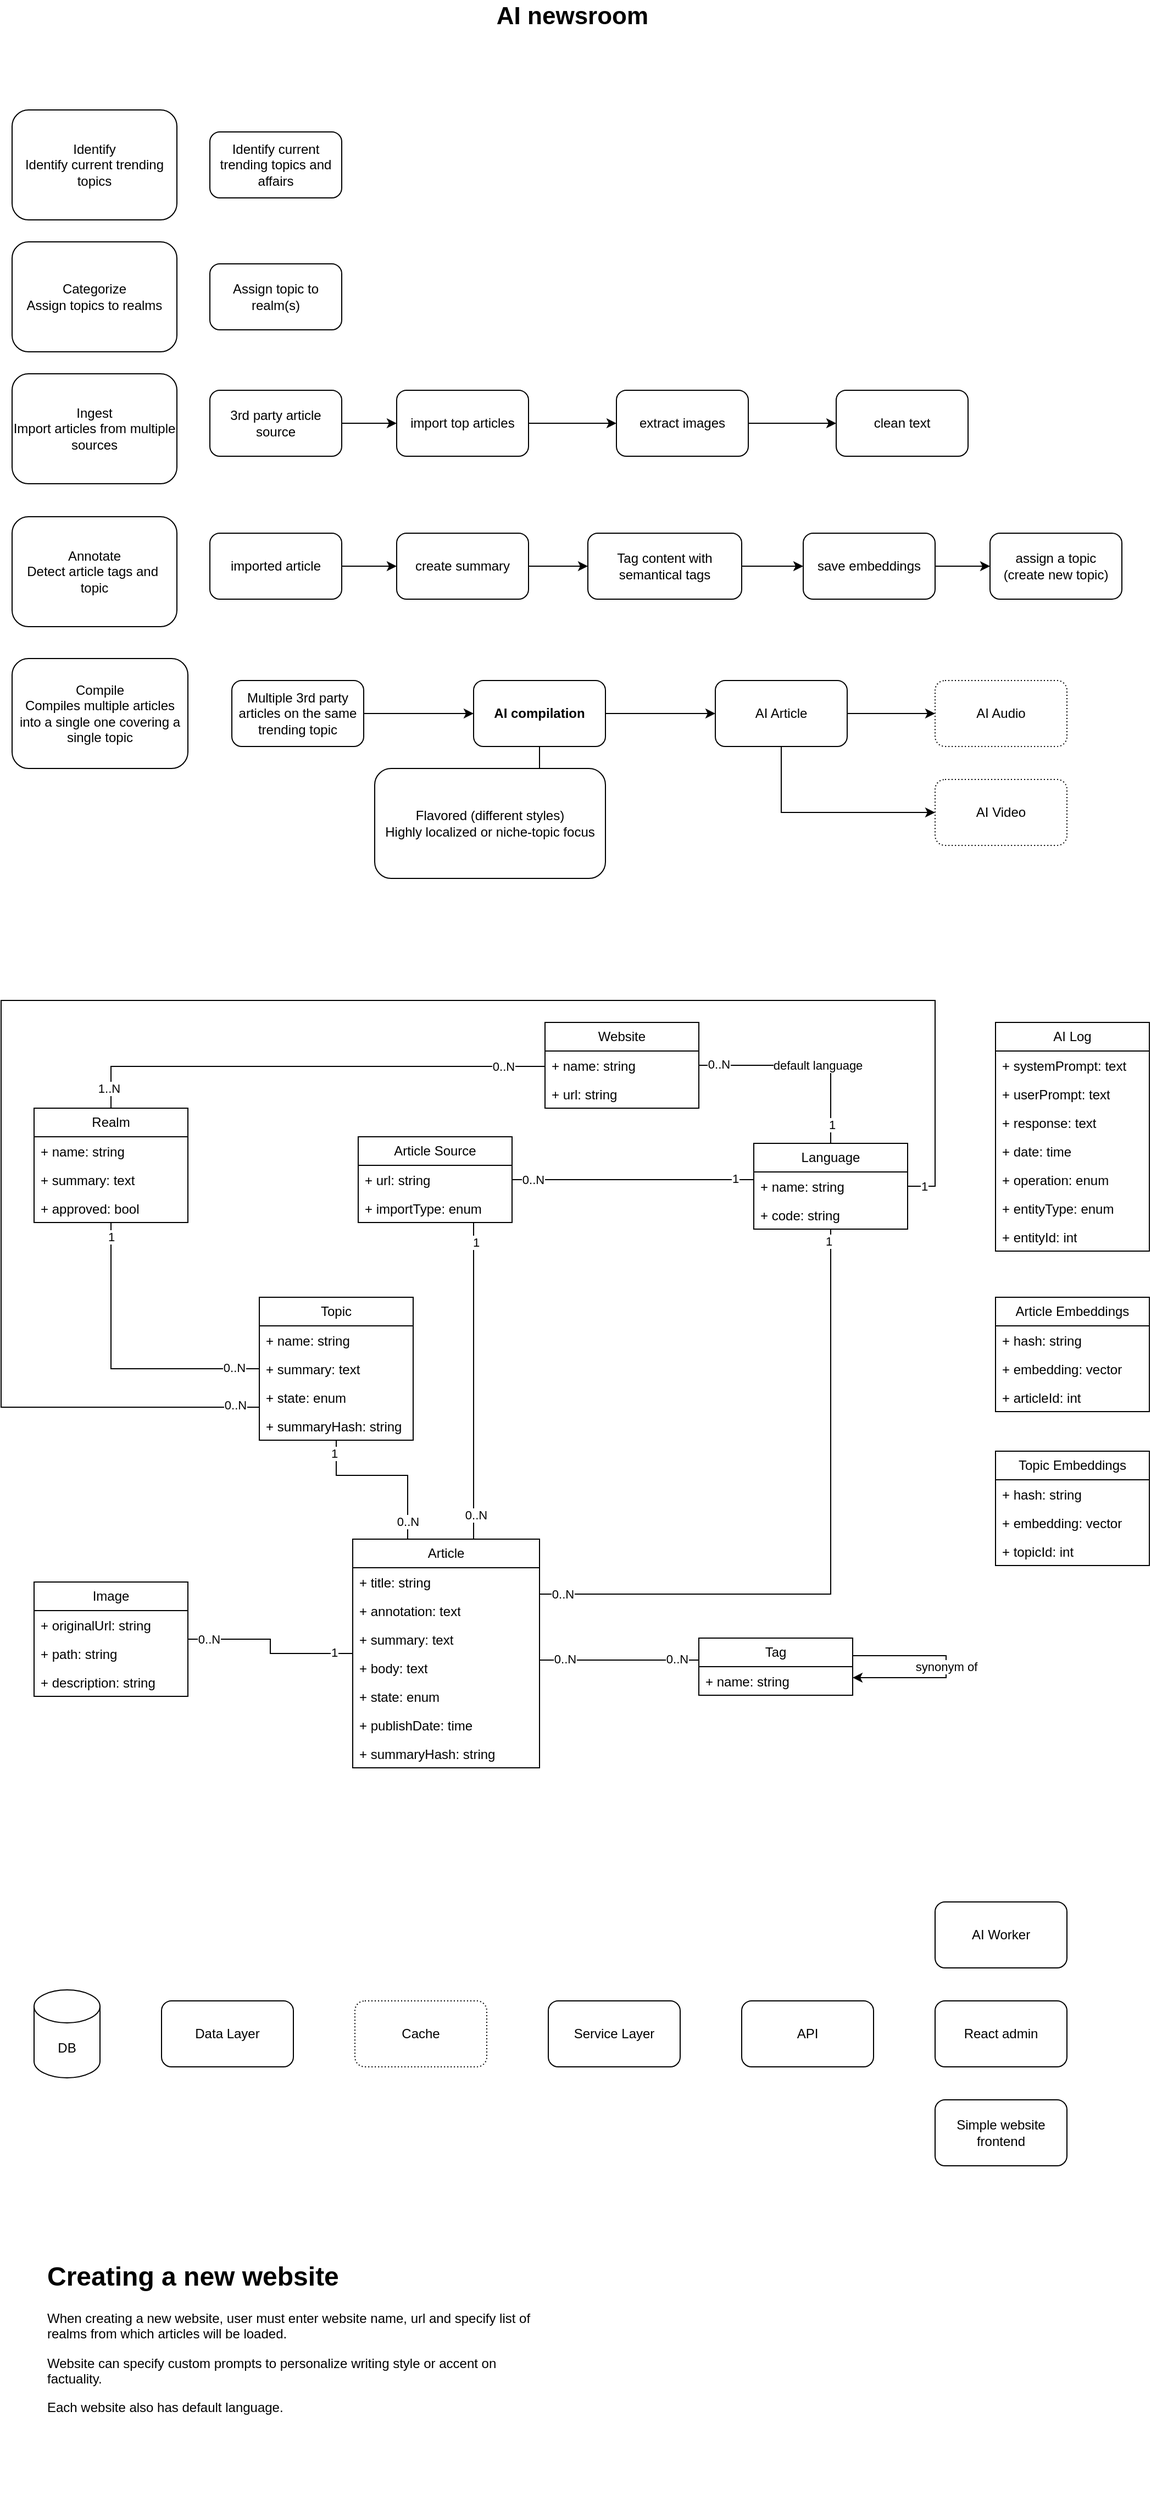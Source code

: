 <mxfile version="28.1.2">
  <diagram name="Page-1" id="2f0_UIn1QX5p4JlgjNAr">
    <mxGraphModel dx="1188" dy="729" grid="1" gridSize="10" guides="1" tooltips="1" connect="1" arrows="1" fold="1" page="1" pageScale="1" pageWidth="1100" pageHeight="850" math="0" shadow="0">
      <root>
        <mxCell id="0" />
        <mxCell id="1" parent="0" />
        <mxCell id="9vFJiuCCPZ5ZFo6hukGw-6" value="" style="edgeStyle=orthogonalEdgeStyle;rounded=0;orthogonalLoop=1;jettySize=auto;html=1;" parent="1" source="_1Ch5Hdbkco9YCcDuAIu-21" target="9vFJiuCCPZ5ZFo6hukGw-5" edge="1">
          <mxGeometry relative="1" as="geometry">
            <mxPoint x="360" y="679" as="sourcePoint" />
          </mxGeometry>
        </mxCell>
        <mxCell id="9vFJiuCCPZ5ZFo6hukGw-8" value="" style="edgeStyle=orthogonalEdgeStyle;rounded=0;orthogonalLoop=1;jettySize=auto;html=1;" parent="1" source="9vFJiuCCPZ5ZFo6hukGw-5" target="9vFJiuCCPZ5ZFo6hukGw-7" edge="1">
          <mxGeometry relative="1" as="geometry" />
        </mxCell>
        <mxCell id="jjYnuseNqR3K3UAZzciC-93" value="" style="edgeStyle=orthogonalEdgeStyle;rounded=0;orthogonalLoop=1;jettySize=auto;html=1;endArrow=none;endFill=0;" parent="1" source="9vFJiuCCPZ5ZFo6hukGw-5" target="jjYnuseNqR3K3UAZzciC-92" edge="1">
          <mxGeometry relative="1" as="geometry" />
        </mxCell>
        <mxCell id="9vFJiuCCPZ5ZFo6hukGw-5" value="AI compilation" style="whiteSpace=wrap;html=1;rounded=1;fontStyle=1" parent="1" vertex="1">
          <mxGeometry x="460" y="649" width="120" height="60" as="geometry" />
        </mxCell>
        <mxCell id="_1Ch5Hdbkco9YCcDuAIu-29" value="" style="edgeStyle=orthogonalEdgeStyle;rounded=0;orthogonalLoop=1;jettySize=auto;html=1;" parent="1" source="9vFJiuCCPZ5ZFo6hukGw-7" target="_1Ch5Hdbkco9YCcDuAIu-28" edge="1">
          <mxGeometry relative="1" as="geometry" />
        </mxCell>
        <mxCell id="jjYnuseNqR3K3UAZzciC-74" style="edgeStyle=orthogonalEdgeStyle;rounded=0;orthogonalLoop=1;jettySize=auto;html=1;" parent="1" source="9vFJiuCCPZ5ZFo6hukGw-7" target="jjYnuseNqR3K3UAZzciC-73" edge="1">
          <mxGeometry relative="1" as="geometry">
            <Array as="points">
              <mxPoint x="740" y="769" />
            </Array>
          </mxGeometry>
        </mxCell>
        <mxCell id="9vFJiuCCPZ5ZFo6hukGw-7" value="AI Article" style="whiteSpace=wrap;html=1;rounded=1;" parent="1" vertex="1">
          <mxGeometry x="680" y="649" width="120" height="60" as="geometry" />
        </mxCell>
        <mxCell id="fIE31c6hWo1CscnfOw33-9" value="Identify current trending topics and affairs" style="rounded=1;whiteSpace=wrap;html=1;" parent="1" vertex="1">
          <mxGeometry x="220" y="150" width="120" height="60" as="geometry" />
        </mxCell>
        <mxCell id="_1Ch5Hdbkco9YCcDuAIu-3" value="Identify&lt;div&gt;Identify current trending topics&lt;/div&gt;" style="rounded=1;whiteSpace=wrap;html=1;" parent="1" vertex="1">
          <mxGeometry x="40" y="130" width="150" height="100" as="geometry" />
        </mxCell>
        <mxCell id="_1Ch5Hdbkco9YCcDuAIu-9" value="Compile&lt;div&gt;Compiles multiple articles into a single one covering a single topic&lt;/div&gt;" style="rounded=1;whiteSpace=wrap;html=1;" parent="1" vertex="1">
          <mxGeometry x="40" y="629" width="160" height="100" as="geometry" />
        </mxCell>
        <mxCell id="_1Ch5Hdbkco9YCcDuAIu-10" value="Ingest&lt;br&gt;&lt;div&gt;Import articles from multiple sources&lt;/div&gt;" style="rounded=1;whiteSpace=wrap;html=1;" parent="1" vertex="1">
          <mxGeometry x="40" y="370" width="150" height="100" as="geometry" />
        </mxCell>
        <mxCell id="_1Ch5Hdbkco9YCcDuAIu-23" value="" style="edgeStyle=orthogonalEdgeStyle;rounded=0;orthogonalLoop=1;jettySize=auto;html=1;" parent="1" source="_1Ch5Hdbkco9YCcDuAIu-13" target="_1Ch5Hdbkco9YCcDuAIu-22" edge="1">
          <mxGeometry relative="1" as="geometry" />
        </mxCell>
        <mxCell id="_1Ch5Hdbkco9YCcDuAIu-13" value="3rd party article source" style="rounded=1;whiteSpace=wrap;html=1;flipH=1;" parent="1" vertex="1">
          <mxGeometry x="220" y="385" width="120" height="60" as="geometry" />
        </mxCell>
        <mxCell id="_1Ch5Hdbkco9YCcDuAIu-21" value="Multiple 3rd party articles on the same trending topic" style="rounded=1;whiteSpace=wrap;html=1;" parent="1" vertex="1">
          <mxGeometry x="240" y="649" width="120" height="60" as="geometry" />
        </mxCell>
        <mxCell id="jjYnuseNqR3K3UAZzciC-83" value="" style="edgeStyle=orthogonalEdgeStyle;rounded=0;orthogonalLoop=1;jettySize=auto;html=1;" parent="1" source="_1Ch5Hdbkco9YCcDuAIu-22" target="jjYnuseNqR3K3UAZzciC-82" edge="1">
          <mxGeometry relative="1" as="geometry" />
        </mxCell>
        <mxCell id="_1Ch5Hdbkco9YCcDuAIu-22" value="import top articles" style="rounded=1;whiteSpace=wrap;html=1;flipH=1;" parent="1" vertex="1">
          <mxGeometry x="390" y="385" width="120" height="60" as="geometry" />
        </mxCell>
        <mxCell id="_1Ch5Hdbkco9YCcDuAIu-28" value="AI Audio" style="whiteSpace=wrap;html=1;rounded=1;dashed=1;dashPattern=1 2;" parent="1" vertex="1">
          <mxGeometry x="880" y="649" width="120" height="60" as="geometry" />
        </mxCell>
        <mxCell id="s1_NxwoBrpegGPB-QbzP-15" value="AI newsroom" style="text;html=1;align=center;verticalAlign=middle;whiteSpace=wrap;rounded=0;fontFamily=Helvetica;fontSize=22;fontColor=default;labelBackgroundColor=default;fontStyle=1" parent="1" vertex="1">
          <mxGeometry x="380" y="30" width="340" height="30" as="geometry" />
        </mxCell>
        <mxCell id="ciIE_CoD7rSya75Oq5se-2" style="edgeStyle=orthogonalEdgeStyle;rounded=0;orthogonalLoop=1;jettySize=auto;html=1;" parent="1" source="s1_NxwoBrpegGPB-QbzP-16" target="jjYnuseNqR3K3UAZzciC-59" edge="1">
          <mxGeometry relative="1" as="geometry" />
        </mxCell>
        <mxCell id="s1_NxwoBrpegGPB-QbzP-16" value="&lt;div&gt;Tag content with semantical tags&lt;/div&gt;" style="rounded=1;whiteSpace=wrap;html=1;" parent="1" vertex="1">
          <mxGeometry x="564" y="515" width="140" height="60" as="geometry" />
        </mxCell>
        <mxCell id="s2s7f9IMEK1w8N7TYZo1-18" style="edgeStyle=orthogonalEdgeStyle;shape=connector;rounded=0;orthogonalLoop=1;jettySize=auto;html=1;strokeColor=default;align=center;verticalAlign=middle;fontFamily=Helvetica;fontSize=11;fontColor=default;labelBackgroundColor=default;endArrow=none;endFill=0;" parent="1" source="jjYnuseNqR3K3UAZzciC-6" target="jjYnuseNqR3K3UAZzciC-22" edge="1">
          <mxGeometry relative="1" as="geometry" />
        </mxCell>
        <mxCell id="s2s7f9IMEK1w8N7TYZo1-20" value="0..N" style="edgeLabel;html=1;align=center;verticalAlign=middle;resizable=0;points=[];fontFamily=Helvetica;fontSize=11;fontColor=default;labelBackgroundColor=default;" parent="s2s7f9IMEK1w8N7TYZo1-18" vertex="1" connectable="0">
          <mxGeometry x="-0.828" y="-1" relative="1" as="geometry">
            <mxPoint as="offset" />
          </mxGeometry>
        </mxCell>
        <mxCell id="s2s7f9IMEK1w8N7TYZo1-23" value="1" style="edgeLabel;html=1;align=center;verticalAlign=middle;resizable=0;points=[];fontFamily=Helvetica;fontSize=11;fontColor=default;labelBackgroundColor=default;" parent="s2s7f9IMEK1w8N7TYZo1-18" vertex="1" connectable="0">
          <mxGeometry x="0.906" relative="1" as="geometry">
            <mxPoint as="offset" />
          </mxGeometry>
        </mxCell>
        <mxCell id="VjeAdHcTNo9tYZ-XImX4-1" style="edgeStyle=orthogonalEdgeStyle;rounded=0;orthogonalLoop=1;jettySize=auto;html=1;endArrow=none;endFill=0;" parent="1" source="jjYnuseNqR3K3UAZzciC-6" target="jjYnuseNqR3K3UAZzciC-14" edge="1">
          <mxGeometry relative="1" as="geometry">
            <Array as="points">
              <mxPoint x="30" y="1310" />
              <mxPoint x="30" y="940" />
              <mxPoint x="880" y="940" />
              <mxPoint x="880" y="1109" />
            </Array>
          </mxGeometry>
        </mxCell>
        <mxCell id="VjeAdHcTNo9tYZ-XImX4-2" value="0..N" style="edgeLabel;html=1;align=center;verticalAlign=middle;resizable=0;points=[];" parent="VjeAdHcTNo9tYZ-XImX4-1" vertex="1" connectable="0">
          <mxGeometry x="-0.97" y="-3" relative="1" as="geometry">
            <mxPoint x="2" y="1" as="offset" />
          </mxGeometry>
        </mxCell>
        <mxCell id="VjeAdHcTNo9tYZ-XImX4-3" value="1" style="edgeLabel;html=1;align=center;verticalAlign=middle;resizable=0;points=[];" parent="VjeAdHcTNo9tYZ-XImX4-1" vertex="1" connectable="0">
          <mxGeometry x="0.978" y="-2" relative="1" as="geometry">
            <mxPoint x="-3" y="2" as="offset" />
          </mxGeometry>
        </mxCell>
        <mxCell id="jjYnuseNqR3K3UAZzciC-6" value="Topic" style="swimlane;fontStyle=0;childLayout=stackLayout;horizontal=1;startSize=26;fillColor=none;horizontalStack=0;resizeParent=1;resizeParentMax=0;resizeLast=0;collapsible=1;marginBottom=0;whiteSpace=wrap;html=1;" parent="1" vertex="1">
          <mxGeometry x="265" y="1210" width="140" height="130" as="geometry" />
        </mxCell>
        <mxCell id="jjYnuseNqR3K3UAZzciC-7" value="+ name: string" style="text;strokeColor=none;fillColor=none;align=left;verticalAlign=top;spacingLeft=4;spacingRight=4;overflow=hidden;rotatable=0;points=[[0,0.5],[1,0.5]];portConstraint=eastwest;whiteSpace=wrap;html=1;" parent="jjYnuseNqR3K3UAZzciC-6" vertex="1">
          <mxGeometry y="26" width="140" height="26" as="geometry" />
        </mxCell>
        <mxCell id="jjYnuseNqR3K3UAZzciC-8" value="+ summary: text" style="text;strokeColor=none;fillColor=none;align=left;verticalAlign=top;spacingLeft=4;spacingRight=4;overflow=hidden;rotatable=0;points=[[0,0.5],[1,0.5]];portConstraint=eastwest;whiteSpace=wrap;html=1;" parent="jjYnuseNqR3K3UAZzciC-6" vertex="1">
          <mxGeometry y="52" width="140" height="26" as="geometry" />
        </mxCell>
        <mxCell id="jjYnuseNqR3K3UAZzciC-68" value="+ state: enum" style="text;strokeColor=none;fillColor=none;align=left;verticalAlign=top;spacingLeft=4;spacingRight=4;overflow=hidden;rotatable=0;points=[[0,0.5],[1,0.5]];portConstraint=eastwest;whiteSpace=wrap;html=1;" parent="jjYnuseNqR3K3UAZzciC-6" vertex="1">
          <mxGeometry y="78" width="140" height="26" as="geometry" />
        </mxCell>
        <mxCell id="S8-ENH_D7NWhTH_uTfeD-10" value="+ summaryHash: string" style="text;strokeColor=none;fillColor=none;align=left;verticalAlign=top;spacingLeft=4;spacingRight=4;overflow=hidden;rotatable=0;points=[[0,0.5],[1,0.5]];portConstraint=eastwest;whiteSpace=wrap;html=1;" parent="jjYnuseNqR3K3UAZzciC-6" vertex="1">
          <mxGeometry y="104" width="140" height="26" as="geometry" />
        </mxCell>
        <mxCell id="s2s7f9IMEK1w8N7TYZo1-25" style="edgeStyle=orthogonalEdgeStyle;shape=connector;rounded=0;orthogonalLoop=1;jettySize=auto;html=1;strokeColor=default;align=center;verticalAlign=middle;fontFamily=Helvetica;fontSize=11;fontColor=default;labelBackgroundColor=default;endArrow=none;endFill=0;" parent="1" source="jjYnuseNqR3K3UAZzciC-10" target="jjYnuseNqR3K3UAZzciC-14" edge="1">
          <mxGeometry relative="1" as="geometry">
            <Array as="points">
              <mxPoint x="675" y="1103" />
              <mxPoint x="675" y="1103" />
            </Array>
          </mxGeometry>
        </mxCell>
        <mxCell id="s2s7f9IMEK1w8N7TYZo1-26" value="0..N" style="edgeLabel;html=1;align=center;verticalAlign=middle;resizable=0;points=[];fontFamily=Helvetica;fontSize=11;fontColor=default;labelBackgroundColor=default;" parent="s2s7f9IMEK1w8N7TYZo1-25" vertex="1" connectable="0">
          <mxGeometry x="-0.832" relative="1" as="geometry">
            <mxPoint as="offset" />
          </mxGeometry>
        </mxCell>
        <mxCell id="s2s7f9IMEK1w8N7TYZo1-27" value="1" style="edgeLabel;html=1;align=center;verticalAlign=middle;resizable=0;points=[];fontFamily=Helvetica;fontSize=11;fontColor=default;labelBackgroundColor=default;" parent="s2s7f9IMEK1w8N7TYZo1-25" vertex="1" connectable="0">
          <mxGeometry x="0.841" y="3" relative="1" as="geometry">
            <mxPoint y="2" as="offset" />
          </mxGeometry>
        </mxCell>
        <mxCell id="jjYnuseNqR3K3UAZzciC-10" value="Article Source" style="swimlane;fontStyle=0;childLayout=stackLayout;horizontal=1;startSize=26;fillColor=none;horizontalStack=0;resizeParent=1;resizeParentMax=0;resizeLast=0;collapsible=1;marginBottom=0;whiteSpace=wrap;html=1;" parent="1" vertex="1">
          <mxGeometry x="355" y="1064" width="140" height="78" as="geometry" />
        </mxCell>
        <mxCell id="jjYnuseNqR3K3UAZzciC-11" value="+ url: string" style="text;strokeColor=none;fillColor=none;align=left;verticalAlign=top;spacingLeft=4;spacingRight=4;overflow=hidden;rotatable=0;points=[[0,0.5],[1,0.5]];portConstraint=eastwest;whiteSpace=wrap;html=1;" parent="jjYnuseNqR3K3UAZzciC-10" vertex="1">
          <mxGeometry y="26" width="140" height="26" as="geometry" />
        </mxCell>
        <mxCell id="jjYnuseNqR3K3UAZzciC-12" value="+ importType: enum" style="text;strokeColor=none;fillColor=none;align=left;verticalAlign=top;spacingLeft=4;spacingRight=4;overflow=hidden;rotatable=0;points=[[0,0.5],[1,0.5]];portConstraint=eastwest;whiteSpace=wrap;html=1;" parent="jjYnuseNqR3K3UAZzciC-10" vertex="1">
          <mxGeometry y="52" width="140" height="26" as="geometry" />
        </mxCell>
        <mxCell id="jjYnuseNqR3K3UAZzciC-14" value="Language" style="swimlane;fontStyle=0;childLayout=stackLayout;horizontal=1;startSize=26;fillColor=none;horizontalStack=0;resizeParent=1;resizeParentMax=0;resizeLast=0;collapsible=1;marginBottom=0;whiteSpace=wrap;html=1;" parent="1" vertex="1">
          <mxGeometry x="715" y="1070" width="140" height="78" as="geometry" />
        </mxCell>
        <mxCell id="jjYnuseNqR3K3UAZzciC-15" value="+ name: string" style="text;strokeColor=none;fillColor=none;align=left;verticalAlign=top;spacingLeft=4;spacingRight=4;overflow=hidden;rotatable=0;points=[[0,0.5],[1,0.5]];portConstraint=eastwest;whiteSpace=wrap;html=1;" parent="jjYnuseNqR3K3UAZzciC-14" vertex="1">
          <mxGeometry y="26" width="140" height="26" as="geometry" />
        </mxCell>
        <mxCell id="3_nOLkv7CPVGNrmWfh7A-4" value="+ code: string" style="text;strokeColor=none;fillColor=none;align=left;verticalAlign=top;spacingLeft=4;spacingRight=4;overflow=hidden;rotatable=0;points=[[0,0.5],[1,0.5]];portConstraint=eastwest;whiteSpace=wrap;html=1;" parent="jjYnuseNqR3K3UAZzciC-14" vertex="1">
          <mxGeometry y="52" width="140" height="26" as="geometry" />
        </mxCell>
        <mxCell id="jjYnuseNqR3K3UAZzciC-35" style="edgeStyle=orthogonalEdgeStyle;rounded=0;orthogonalLoop=1;jettySize=auto;html=1;endArrow=none;endFill=0;" parent="1" source="jjYnuseNqR3K3UAZzciC-18" target="jjYnuseNqR3K3UAZzciC-14" edge="1">
          <mxGeometry relative="1" as="geometry">
            <Array as="points">
              <mxPoint x="785" y="1480" />
            </Array>
          </mxGeometry>
        </mxCell>
        <mxCell id="s2s7f9IMEK1w8N7TYZo1-21" value="1" style="edgeLabel;html=1;align=center;verticalAlign=middle;resizable=0;points=[];fontFamily=Helvetica;fontSize=11;fontColor=default;labelBackgroundColor=default;" parent="jjYnuseNqR3K3UAZzciC-35" vertex="1" connectable="0">
          <mxGeometry x="0.965" y="2" relative="1" as="geometry">
            <mxPoint as="offset" />
          </mxGeometry>
        </mxCell>
        <mxCell id="s2s7f9IMEK1w8N7TYZo1-22" value="0..N" style="edgeLabel;html=1;align=center;verticalAlign=middle;resizable=0;points=[];fontFamily=Helvetica;fontSize=11;fontColor=default;labelBackgroundColor=default;" parent="jjYnuseNqR3K3UAZzciC-35" vertex="1" connectable="0">
          <mxGeometry x="-0.951" relative="1" as="geometry">
            <mxPoint x="6" as="offset" />
          </mxGeometry>
        </mxCell>
        <mxCell id="jjYnuseNqR3K3UAZzciC-45" style="edgeStyle=orthogonalEdgeStyle;rounded=0;orthogonalLoop=1;jettySize=auto;html=1;endArrow=none;endFill=0;" parent="1" source="jjYnuseNqR3K3UAZzciC-18" target="jjYnuseNqR3K3UAZzciC-6" edge="1">
          <mxGeometry relative="1" as="geometry">
            <Array as="points">
              <mxPoint x="400" y="1372" />
              <mxPoint x="335" y="1372" />
            </Array>
          </mxGeometry>
        </mxCell>
        <mxCell id="jjYnuseNqR3K3UAZzciC-53" value="1" style="edgeLabel;html=1;align=center;verticalAlign=middle;resizable=0;points=[];" parent="jjYnuseNqR3K3UAZzciC-45" vertex="1" connectable="0">
          <mxGeometry x="0.798" y="-1" relative="1" as="geometry">
            <mxPoint x="-3" y="-4" as="offset" />
          </mxGeometry>
        </mxCell>
        <mxCell id="s2s7f9IMEK1w8N7TYZo1-24" value="0..N" style="edgeLabel;html=1;align=center;verticalAlign=middle;resizable=0;points=[];fontFamily=Helvetica;fontSize=11;fontColor=default;labelBackgroundColor=default;" parent="jjYnuseNqR3K3UAZzciC-45" vertex="1" connectable="0">
          <mxGeometry x="-0.793" relative="1" as="geometry">
            <mxPoint as="offset" />
          </mxGeometry>
        </mxCell>
        <mxCell id="s2s7f9IMEK1w8N7TYZo1-31" style="edgeStyle=orthogonalEdgeStyle;shape=connector;rounded=0;orthogonalLoop=1;jettySize=auto;html=1;strokeColor=default;align=center;verticalAlign=middle;fontFamily=Helvetica;fontSize=11;fontColor=default;labelBackgroundColor=default;endArrow=none;endFill=0;" parent="1" source="jjYnuseNqR3K3UAZzciC-18" target="jjYnuseNqR3K3UAZzciC-10" edge="1">
          <mxGeometry relative="1" as="geometry">
            <Array as="points">
              <mxPoint x="460" y="1360" />
              <mxPoint x="460" y="1360" />
            </Array>
          </mxGeometry>
        </mxCell>
        <mxCell id="s2s7f9IMEK1w8N7TYZo1-32" value="1" style="edgeLabel;html=1;align=center;verticalAlign=middle;resizable=0;points=[];fontFamily=Helvetica;fontSize=11;fontColor=default;labelBackgroundColor=default;" parent="s2s7f9IMEK1w8N7TYZo1-31" vertex="1" connectable="0">
          <mxGeometry x="0.875" y="-2" relative="1" as="geometry">
            <mxPoint as="offset" />
          </mxGeometry>
        </mxCell>
        <mxCell id="s2s7f9IMEK1w8N7TYZo1-33" value="0..N" style="edgeLabel;html=1;align=center;verticalAlign=middle;resizable=0;points=[];fontFamily=Helvetica;fontSize=11;fontColor=default;labelBackgroundColor=default;" parent="s2s7f9IMEK1w8N7TYZo1-31" vertex="1" connectable="0">
          <mxGeometry x="-0.847" y="-2" relative="1" as="geometry">
            <mxPoint as="offset" />
          </mxGeometry>
        </mxCell>
        <mxCell id="jjYnuseNqR3K3UAZzciC-18" value="Article" style="swimlane;fontStyle=0;childLayout=stackLayout;horizontal=1;startSize=26;fillColor=none;horizontalStack=0;resizeParent=1;resizeParentMax=0;resizeLast=0;collapsible=1;marginBottom=0;whiteSpace=wrap;html=1;" parent="1" vertex="1">
          <mxGeometry x="350" y="1430" width="170" height="208" as="geometry" />
        </mxCell>
        <mxCell id="jjYnuseNqR3K3UAZzciC-19" value="+ title: string" style="text;strokeColor=none;fillColor=none;align=left;verticalAlign=top;spacingLeft=4;spacingRight=4;overflow=hidden;rotatable=0;points=[[0,0.5],[1,0.5]];portConstraint=eastwest;whiteSpace=wrap;html=1;" parent="jjYnuseNqR3K3UAZzciC-18" vertex="1">
          <mxGeometry y="26" width="170" height="26" as="geometry" />
        </mxCell>
        <mxCell id="jjYnuseNqR3K3UAZzciC-20" value="+ annotation: text" style="text;strokeColor=none;fillColor=none;align=left;verticalAlign=top;spacingLeft=4;spacingRight=4;overflow=hidden;rotatable=0;points=[[0,0.5],[1,0.5]];portConstraint=eastwest;whiteSpace=wrap;html=1;" parent="jjYnuseNqR3K3UAZzciC-18" vertex="1">
          <mxGeometry y="52" width="170" height="26" as="geometry" />
        </mxCell>
        <mxCell id="jjYnuseNqR3K3UAZzciC-21" value="+ summary: text" style="text;strokeColor=none;fillColor=none;align=left;verticalAlign=top;spacingLeft=4;spacingRight=4;overflow=hidden;rotatable=0;points=[[0,0.5],[1,0.5]];portConstraint=eastwest;whiteSpace=wrap;html=1;" parent="jjYnuseNqR3K3UAZzciC-18" vertex="1">
          <mxGeometry y="78" width="170" height="26" as="geometry" />
        </mxCell>
        <mxCell id="jjYnuseNqR3K3UAZzciC-36" value="+ body: text" style="text;strokeColor=none;fillColor=none;align=left;verticalAlign=top;spacingLeft=4;spacingRight=4;overflow=hidden;rotatable=0;points=[[0,0.5],[1,0.5]];portConstraint=eastwest;whiteSpace=wrap;html=1;" parent="jjYnuseNqR3K3UAZzciC-18" vertex="1">
          <mxGeometry y="104" width="170" height="26" as="geometry" />
        </mxCell>
        <mxCell id="jjYnuseNqR3K3UAZzciC-54" value="+ state: enum" style="text;strokeColor=none;fillColor=none;align=left;verticalAlign=top;spacingLeft=4;spacingRight=4;overflow=hidden;rotatable=0;points=[[0,0.5],[1,0.5]];portConstraint=eastwest;whiteSpace=wrap;html=1;" parent="jjYnuseNqR3K3UAZzciC-18" vertex="1">
          <mxGeometry y="130" width="170" height="26" as="geometry" />
        </mxCell>
        <mxCell id="s2s7f9IMEK1w8N7TYZo1-13" value="+ publishDate: time" style="text;strokeColor=none;fillColor=none;align=left;verticalAlign=top;spacingLeft=4;spacingRight=4;overflow=hidden;rotatable=0;points=[[0,0.5],[1,0.5]];portConstraint=eastwest;whiteSpace=wrap;html=1;" parent="jjYnuseNqR3K3UAZzciC-18" vertex="1">
          <mxGeometry y="156" width="170" height="26" as="geometry" />
        </mxCell>
        <mxCell id="S8-ENH_D7NWhTH_uTfeD-9" value="+ summaryHash: string" style="text;strokeColor=none;fillColor=none;align=left;verticalAlign=top;spacingLeft=4;spacingRight=4;overflow=hidden;rotatable=0;points=[[0,0.5],[1,0.5]];portConstraint=eastwest;whiteSpace=wrap;html=1;" parent="jjYnuseNqR3K3UAZzciC-18" vertex="1">
          <mxGeometry y="182" width="170" height="26" as="geometry" />
        </mxCell>
        <mxCell id="s2s7f9IMEK1w8N7TYZo1-6" style="edgeStyle=orthogonalEdgeStyle;rounded=0;orthogonalLoop=1;jettySize=auto;html=1;endArrow=none;endFill=0;" parent="1" source="jjYnuseNqR3K3UAZzciC-22" target="s2s7f9IMEK1w8N7TYZo1-1" edge="1">
          <mxGeometry relative="1" as="geometry">
            <Array as="points">
              <mxPoint x="130" y="1000" />
            </Array>
          </mxGeometry>
        </mxCell>
        <mxCell id="s2s7f9IMEK1w8N7TYZo1-7" value="0..N" style="edgeLabel;html=1;align=center;verticalAlign=middle;resizable=0;points=[];fontFamily=Helvetica;fontSize=11;fontColor=default;labelBackgroundColor=default;" parent="s2s7f9IMEK1w8N7TYZo1-6" vertex="1" connectable="0">
          <mxGeometry x="0.823" relative="1" as="geometry">
            <mxPoint as="offset" />
          </mxGeometry>
        </mxCell>
        <mxCell id="s2s7f9IMEK1w8N7TYZo1-8" value="1..N" style="edgeLabel;html=1;align=center;verticalAlign=middle;resizable=0;points=[];fontFamily=Helvetica;fontSize=11;fontColor=default;labelBackgroundColor=default;" parent="s2s7f9IMEK1w8N7TYZo1-6" vertex="1" connectable="0">
          <mxGeometry x="-0.872" y="2" relative="1" as="geometry">
            <mxPoint y="9" as="offset" />
          </mxGeometry>
        </mxCell>
        <mxCell id="jjYnuseNqR3K3UAZzciC-22" value="Realm" style="swimlane;fontStyle=0;childLayout=stackLayout;horizontal=1;startSize=26;fillColor=none;horizontalStack=0;resizeParent=1;resizeParentMax=0;resizeLast=0;collapsible=1;marginBottom=0;whiteSpace=wrap;html=1;" parent="1" vertex="1">
          <mxGeometry x="60" y="1038" width="140" height="104" as="geometry" />
        </mxCell>
        <mxCell id="jjYnuseNqR3K3UAZzciC-25" value="+ name: string" style="text;strokeColor=none;fillColor=none;align=left;verticalAlign=top;spacingLeft=4;spacingRight=4;overflow=hidden;rotatable=0;points=[[0,0.5],[1,0.5]];portConstraint=eastwest;whiteSpace=wrap;html=1;" parent="jjYnuseNqR3K3UAZzciC-22" vertex="1">
          <mxGeometry y="26" width="140" height="26" as="geometry" />
        </mxCell>
        <mxCell id="jjYnuseNqR3K3UAZzciC-49" value="+ summary: text" style="text;strokeColor=none;fillColor=none;align=left;verticalAlign=top;spacingLeft=4;spacingRight=4;overflow=hidden;rotatable=0;points=[[0,0.5],[1,0.5]];portConstraint=eastwest;whiteSpace=wrap;html=1;" parent="jjYnuseNqR3K3UAZzciC-22" vertex="1">
          <mxGeometry y="52" width="140" height="26" as="geometry" />
        </mxCell>
        <mxCell id="s2s7f9IMEK1w8N7TYZo1-15" value="+ approved: bool" style="text;strokeColor=none;fillColor=none;align=left;verticalAlign=top;spacingLeft=4;spacingRight=4;overflow=hidden;rotatable=0;points=[[0,0.5],[1,0.5]];portConstraint=eastwest;whiteSpace=wrap;html=1;" parent="jjYnuseNqR3K3UAZzciC-22" vertex="1">
          <mxGeometry y="78" width="140" height="26" as="geometry" />
        </mxCell>
        <mxCell id="jjYnuseNqR3K3UAZzciC-34" style="edgeStyle=orthogonalEdgeStyle;rounded=0;orthogonalLoop=1;jettySize=auto;html=1;endArrow=none;endFill=0;" parent="1" source="jjYnuseNqR3K3UAZzciC-30" target="jjYnuseNqR3K3UAZzciC-18" edge="1">
          <mxGeometry relative="1" as="geometry" />
        </mxCell>
        <mxCell id="s2s7f9IMEK1w8N7TYZo1-28" value="1" style="edgeLabel;html=1;align=center;verticalAlign=middle;resizable=0;points=[];fontFamily=Helvetica;fontSize=11;fontColor=default;labelBackgroundColor=default;" parent="jjYnuseNqR3K3UAZzciC-34" vertex="1" connectable="0">
          <mxGeometry x="0.787" y="1" relative="1" as="geometry">
            <mxPoint as="offset" />
          </mxGeometry>
        </mxCell>
        <mxCell id="s2s7f9IMEK1w8N7TYZo1-29" value="0..N" style="edgeLabel;html=1;align=center;verticalAlign=middle;resizable=0;points=[];fontFamily=Helvetica;fontSize=11;fontColor=default;labelBackgroundColor=default;" parent="jjYnuseNqR3K3UAZzciC-34" vertex="1" connectable="0">
          <mxGeometry x="-0.773" y="-1" relative="1" as="geometry">
            <mxPoint y="-1" as="offset" />
          </mxGeometry>
        </mxCell>
        <mxCell id="jjYnuseNqR3K3UAZzciC-30" value="Image" style="swimlane;fontStyle=0;childLayout=stackLayout;horizontal=1;startSize=26;fillColor=none;horizontalStack=0;resizeParent=1;resizeParentMax=0;resizeLast=0;collapsible=1;marginBottom=0;whiteSpace=wrap;html=1;" parent="1" vertex="1">
          <mxGeometry x="60" y="1469" width="140" height="104" as="geometry" />
        </mxCell>
        <mxCell id="jjYnuseNqR3K3UAZzciC-31" value="+ originalUrl: string" style="text;strokeColor=none;fillColor=none;align=left;verticalAlign=top;spacingLeft=4;spacingRight=4;overflow=hidden;rotatable=0;points=[[0,0.5],[1,0.5]];portConstraint=eastwest;whiteSpace=wrap;html=1;" parent="jjYnuseNqR3K3UAZzciC-30" vertex="1">
          <mxGeometry y="26" width="140" height="26" as="geometry" />
        </mxCell>
        <mxCell id="jjYnuseNqR3K3UAZzciC-32" value="+ path: string" style="text;strokeColor=none;fillColor=none;align=left;verticalAlign=top;spacingLeft=4;spacingRight=4;overflow=hidden;rotatable=0;points=[[0,0.5],[1,0.5]];portConstraint=eastwest;whiteSpace=wrap;html=1;" parent="jjYnuseNqR3K3UAZzciC-30" vertex="1">
          <mxGeometry y="52" width="140" height="26" as="geometry" />
        </mxCell>
        <mxCell id="jjYnuseNqR3K3UAZzciC-33" value="+ description: string" style="text;strokeColor=none;fillColor=none;align=left;verticalAlign=top;spacingLeft=4;spacingRight=4;overflow=hidden;rotatable=0;points=[[0,0.5],[1,0.5]];portConstraint=eastwest;whiteSpace=wrap;html=1;" parent="jjYnuseNqR3K3UAZzciC-30" vertex="1">
          <mxGeometry y="78" width="140" height="26" as="geometry" />
        </mxCell>
        <mxCell id="jjYnuseNqR3K3UAZzciC-55" value="Annotate&lt;br&gt;&lt;div&gt;Detect article tags and&amp;nbsp; topic&lt;/div&gt;" style="rounded=1;whiteSpace=wrap;html=1;" parent="1" vertex="1">
          <mxGeometry x="40" y="500" width="150" height="100" as="geometry" />
        </mxCell>
        <mxCell id="jjYnuseNqR3K3UAZzciC-56" value="" style="edgeStyle=orthogonalEdgeStyle;rounded=0;orthogonalLoop=1;jettySize=auto;html=1;" parent="1" source="jjYnuseNqR3K3UAZzciC-57" target="jjYnuseNqR3K3UAZzciC-80" edge="1">
          <mxGeometry relative="1" as="geometry">
            <mxPoint x="420" y="545" as="targetPoint" />
          </mxGeometry>
        </mxCell>
        <mxCell id="jjYnuseNqR3K3UAZzciC-57" value="imported article" style="rounded=1;whiteSpace=wrap;html=1;flipH=1;" parent="1" vertex="1">
          <mxGeometry x="220" y="515" width="120" height="60" as="geometry" />
        </mxCell>
        <mxCell id="S8-ENH_D7NWhTH_uTfeD-12" value="" style="edgeStyle=orthogonalEdgeStyle;rounded=0;orthogonalLoop=1;jettySize=auto;html=1;" parent="1" source="jjYnuseNqR3K3UAZzciC-59" target="S8-ENH_D7NWhTH_uTfeD-11" edge="1">
          <mxGeometry relative="1" as="geometry" />
        </mxCell>
        <mxCell id="jjYnuseNqR3K3UAZzciC-59" value="save embeddings" style="rounded=1;whiteSpace=wrap;html=1;flipH=1;" parent="1" vertex="1">
          <mxGeometry x="760" y="515" width="120" height="60" as="geometry" />
        </mxCell>
        <mxCell id="jjYnuseNqR3K3UAZzciC-61" value="AI Log" style="swimlane;fontStyle=0;childLayout=stackLayout;horizontal=1;startSize=26;fillColor=none;horizontalStack=0;resizeParent=1;resizeParentMax=0;resizeLast=0;collapsible=1;marginBottom=0;whiteSpace=wrap;html=1;" parent="1" vertex="1">
          <mxGeometry x="935" y="960" width="140" height="208" as="geometry" />
        </mxCell>
        <mxCell id="jjYnuseNqR3K3UAZzciC-62" value="+ systemPrompt: text" style="text;strokeColor=none;fillColor=none;align=left;verticalAlign=top;spacingLeft=4;spacingRight=4;overflow=hidden;rotatable=0;points=[[0,0.5],[1,0.5]];portConstraint=eastwest;whiteSpace=wrap;html=1;" parent="jjYnuseNqR3K3UAZzciC-61" vertex="1">
          <mxGeometry y="26" width="140" height="26" as="geometry" />
        </mxCell>
        <mxCell id="jjYnuseNqR3K3UAZzciC-63" value="+ userPrompt: text" style="text;strokeColor=none;fillColor=none;align=left;verticalAlign=top;spacingLeft=4;spacingRight=4;overflow=hidden;rotatable=0;points=[[0,0.5],[1,0.5]];portConstraint=eastwest;whiteSpace=wrap;html=1;" parent="jjYnuseNqR3K3UAZzciC-61" vertex="1">
          <mxGeometry y="52" width="140" height="26" as="geometry" />
        </mxCell>
        <mxCell id="jjYnuseNqR3K3UAZzciC-64" value="+ response: text" style="text;strokeColor=none;fillColor=none;align=left;verticalAlign=top;spacingLeft=4;spacingRight=4;overflow=hidden;rotatable=0;points=[[0,0.5],[1,0.5]];portConstraint=eastwest;whiteSpace=wrap;html=1;" parent="jjYnuseNqR3K3UAZzciC-61" vertex="1">
          <mxGeometry y="78" width="140" height="26" as="geometry" />
        </mxCell>
        <mxCell id="jjYnuseNqR3K3UAZzciC-65" value="+ date: time" style="text;strokeColor=none;fillColor=none;align=left;verticalAlign=top;spacingLeft=4;spacingRight=4;overflow=hidden;rotatable=0;points=[[0,0.5],[1,0.5]];portConstraint=eastwest;whiteSpace=wrap;html=1;" parent="jjYnuseNqR3K3UAZzciC-61" vertex="1">
          <mxGeometry y="104" width="140" height="26" as="geometry" />
        </mxCell>
        <mxCell id="jjYnuseNqR3K3UAZzciC-66" value="+ operation: enum" style="text;strokeColor=none;fillColor=none;align=left;verticalAlign=top;spacingLeft=4;spacingRight=4;overflow=hidden;rotatable=0;points=[[0,0.5],[1,0.5]];portConstraint=eastwest;whiteSpace=wrap;html=1;" parent="jjYnuseNqR3K3UAZzciC-61" vertex="1">
          <mxGeometry y="130" width="140" height="26" as="geometry" />
        </mxCell>
        <mxCell id="s2s7f9IMEK1w8N7TYZo1-17" value="+ entityType: enum" style="text;strokeColor=none;fillColor=none;align=left;verticalAlign=top;spacingLeft=4;spacingRight=4;overflow=hidden;rotatable=0;points=[[0,0.5],[1,0.5]];portConstraint=eastwest;whiteSpace=wrap;html=1;" parent="jjYnuseNqR3K3UAZzciC-61" vertex="1">
          <mxGeometry y="156" width="140" height="26" as="geometry" />
        </mxCell>
        <mxCell id="s2s7f9IMEK1w8N7TYZo1-16" value="+ entityId: int" style="text;strokeColor=none;fillColor=none;align=left;verticalAlign=top;spacingLeft=4;spacingRight=4;overflow=hidden;rotatable=0;points=[[0,0.5],[1,0.5]];portConstraint=eastwest;whiteSpace=wrap;html=1;" parent="jjYnuseNqR3K3UAZzciC-61" vertex="1">
          <mxGeometry y="182" width="140" height="26" as="geometry" />
        </mxCell>
        <mxCell id="jjYnuseNqR3K3UAZzciC-76" style="edgeStyle=orthogonalEdgeStyle;rounded=0;orthogonalLoop=1;jettySize=auto;html=1;endArrow=none;endFill=0;" parent="1" source="jjYnuseNqR3K3UAZzciC-69" target="jjYnuseNqR3K3UAZzciC-18" edge="1">
          <mxGeometry relative="1" as="geometry">
            <Array as="points">
              <mxPoint x="605" y="1540" />
              <mxPoint x="605" y="1540" />
            </Array>
          </mxGeometry>
        </mxCell>
        <mxCell id="jjYnuseNqR3K3UAZzciC-77" value="0..N" style="edgeLabel;html=1;align=center;verticalAlign=middle;resizable=0;points=[];" parent="jjYnuseNqR3K3UAZzciC-76" vertex="1" connectable="0">
          <mxGeometry x="0.615" y="1" relative="1" as="geometry">
            <mxPoint x="-5" y="-2" as="offset" />
          </mxGeometry>
        </mxCell>
        <mxCell id="jjYnuseNqR3K3UAZzciC-78" value="0..N" style="edgeLabel;html=1;align=center;verticalAlign=middle;resizable=0;points=[];" parent="jjYnuseNqR3K3UAZzciC-76" vertex="1" connectable="0">
          <mxGeometry x="-0.846" y="1" relative="1" as="geometry">
            <mxPoint x="-9" y="-2" as="offset" />
          </mxGeometry>
        </mxCell>
        <mxCell id="jjYnuseNqR3K3UAZzciC-69" value="Tag" style="swimlane;fontStyle=0;childLayout=stackLayout;horizontal=1;startSize=26;fillColor=none;horizontalStack=0;resizeParent=1;resizeParentMax=0;resizeLast=0;collapsible=1;marginBottom=0;whiteSpace=wrap;html=1;" parent="1" vertex="1">
          <mxGeometry x="665" y="1520" width="140" height="52" as="geometry" />
        </mxCell>
        <mxCell id="jjYnuseNqR3K3UAZzciC-70" value="+ name: string" style="text;strokeColor=none;fillColor=none;align=left;verticalAlign=top;spacingLeft=4;spacingRight=4;overflow=hidden;rotatable=0;points=[[0,0.5],[1,0.5]];portConstraint=eastwest;whiteSpace=wrap;html=1;" parent="jjYnuseNqR3K3UAZzciC-69" vertex="1">
          <mxGeometry y="26" width="140" height="26" as="geometry" />
        </mxCell>
        <mxCell id="jjYnuseNqR3K3UAZzciC-73" value="AI Video" style="whiteSpace=wrap;html=1;rounded=1;dashed=1;dashPattern=1 2;" parent="1" vertex="1">
          <mxGeometry x="880" y="739" width="120" height="60" as="geometry" />
        </mxCell>
        <mxCell id="ciIE_CoD7rSya75Oq5se-1" style="edgeStyle=orthogonalEdgeStyle;rounded=0;orthogonalLoop=1;jettySize=auto;html=1;" parent="1" source="jjYnuseNqR3K3UAZzciC-80" target="s1_NxwoBrpegGPB-QbzP-16" edge="1">
          <mxGeometry relative="1" as="geometry" />
        </mxCell>
        <mxCell id="jjYnuseNqR3K3UAZzciC-80" value="create summary" style="rounded=1;whiteSpace=wrap;html=1;flipH=1;" parent="1" vertex="1">
          <mxGeometry x="390" y="515" width="120" height="60" as="geometry" />
        </mxCell>
        <mxCell id="jjYnuseNqR3K3UAZzciC-85" value="" style="edgeStyle=orthogonalEdgeStyle;rounded=0;orthogonalLoop=1;jettySize=auto;html=1;" parent="1" source="jjYnuseNqR3K3UAZzciC-82" target="jjYnuseNqR3K3UAZzciC-84" edge="1">
          <mxGeometry relative="1" as="geometry" />
        </mxCell>
        <mxCell id="jjYnuseNqR3K3UAZzciC-82" value="extract images" style="rounded=1;whiteSpace=wrap;html=1;flipH=1;" parent="1" vertex="1">
          <mxGeometry x="590" y="385" width="120" height="60" as="geometry" />
        </mxCell>
        <mxCell id="jjYnuseNqR3K3UAZzciC-84" value="clean text" style="rounded=1;whiteSpace=wrap;html=1;flipH=1;" parent="1" vertex="1">
          <mxGeometry x="790" y="385" width="120" height="60" as="geometry" />
        </mxCell>
        <mxCell id="jjYnuseNqR3K3UAZzciC-86" value="DB" style="shape=cylinder3;whiteSpace=wrap;html=1;boundedLbl=1;backgroundOutline=1;size=15;" parent="1" vertex="1">
          <mxGeometry x="60" y="1840" width="60" height="80" as="geometry" />
        </mxCell>
        <mxCell id="jjYnuseNqR3K3UAZzciC-87" value="AI Worker" style="rounded=1;whiteSpace=wrap;html=1;" parent="1" vertex="1">
          <mxGeometry x="880" y="1760" width="120" height="60" as="geometry" />
        </mxCell>
        <mxCell id="jjYnuseNqR3K3UAZzciC-88" value="Simple website frontend" style="rounded=1;whiteSpace=wrap;html=1;" parent="1" vertex="1">
          <mxGeometry x="880" y="1940" width="120" height="60" as="geometry" />
        </mxCell>
        <mxCell id="jjYnuseNqR3K3UAZzciC-89" value="React admin" style="rounded=1;whiteSpace=wrap;html=1;" parent="1" vertex="1">
          <mxGeometry x="880" y="1850" width="120" height="60" as="geometry" />
        </mxCell>
        <mxCell id="jjYnuseNqR3K3UAZzciC-92" value="Flavored (different styles)&lt;div&gt;Highly localized or niche-topic focus&lt;/div&gt;" style="whiteSpace=wrap;html=1;rounded=1;fontStyle=0" parent="1" vertex="1">
          <mxGeometry x="370" y="729" width="210" height="100" as="geometry" />
        </mxCell>
        <mxCell id="jjYnuseNqR3K3UAZzciC-96" value="API" style="rounded=1;whiteSpace=wrap;html=1;" parent="1" vertex="1">
          <mxGeometry x="704" y="1850" width="120" height="60" as="geometry" />
        </mxCell>
        <mxCell id="3_nOLkv7CPVGNrmWfh7A-1" value="Data Layer" style="rounded=1;whiteSpace=wrap;html=1;" parent="1" vertex="1">
          <mxGeometry x="176" y="1850" width="120" height="60" as="geometry" />
        </mxCell>
        <mxCell id="3_nOLkv7CPVGNrmWfh7A-2" value="Cache" style="rounded=1;whiteSpace=wrap;html=1;dashed=1;dashPattern=1 2;" parent="1" vertex="1">
          <mxGeometry x="352" y="1850" width="120" height="60" as="geometry" />
        </mxCell>
        <mxCell id="3_nOLkv7CPVGNrmWfh7A-3" value="Service Layer" style="rounded=1;whiteSpace=wrap;html=1;" parent="1" vertex="1">
          <mxGeometry x="528" y="1850" width="120" height="60" as="geometry" />
        </mxCell>
        <mxCell id="s2s7f9IMEK1w8N7TYZo1-9" style="edgeStyle=orthogonalEdgeStyle;shape=connector;rounded=0;orthogonalLoop=1;jettySize=auto;html=1;strokeColor=default;align=center;verticalAlign=middle;fontFamily=Helvetica;fontSize=11;fontColor=default;labelBackgroundColor=default;endArrow=none;endFill=0;" parent="1" source="s2s7f9IMEK1w8N7TYZo1-1" target="jjYnuseNqR3K3UAZzciC-14" edge="1">
          <mxGeometry relative="1" as="geometry" />
        </mxCell>
        <mxCell id="s2s7f9IMEK1w8N7TYZo1-10" value="0..N" style="edgeLabel;html=1;align=center;verticalAlign=middle;resizable=0;points=[];fontFamily=Helvetica;fontSize=11;fontColor=default;labelBackgroundColor=default;" parent="s2s7f9IMEK1w8N7TYZo1-9" vertex="1" connectable="0">
          <mxGeometry x="-0.811" y="1" relative="1" as="geometry">
            <mxPoint as="offset" />
          </mxGeometry>
        </mxCell>
        <mxCell id="s2s7f9IMEK1w8N7TYZo1-11" value="1" style="edgeLabel;html=1;align=center;verticalAlign=middle;resizable=0;points=[];fontFamily=Helvetica;fontSize=11;fontColor=default;labelBackgroundColor=default;" parent="s2s7f9IMEK1w8N7TYZo1-9" vertex="1" connectable="0">
          <mxGeometry x="0.822" y="1" relative="1" as="geometry">
            <mxPoint as="offset" />
          </mxGeometry>
        </mxCell>
        <mxCell id="s2s7f9IMEK1w8N7TYZo1-12" value="default language" style="edgeLabel;html=1;align=center;verticalAlign=middle;resizable=0;points=[];fontFamily=Helvetica;fontSize=11;fontColor=default;labelBackgroundColor=default;" parent="s2s7f9IMEK1w8N7TYZo1-9" vertex="1" connectable="0">
          <mxGeometry x="0.068" y="2" relative="1" as="geometry">
            <mxPoint x="6" y="2" as="offset" />
          </mxGeometry>
        </mxCell>
        <mxCell id="s2s7f9IMEK1w8N7TYZo1-1" value="Website" style="swimlane;fontStyle=0;childLayout=stackLayout;horizontal=1;startSize=26;fillColor=none;horizontalStack=0;resizeParent=1;resizeParentMax=0;resizeLast=0;collapsible=1;marginBottom=0;whiteSpace=wrap;html=1;" parent="1" vertex="1">
          <mxGeometry x="525" y="960" width="140" height="78" as="geometry" />
        </mxCell>
        <mxCell id="s2s7f9IMEK1w8N7TYZo1-2" value="+ name: string" style="text;strokeColor=none;fillColor=none;align=left;verticalAlign=top;spacingLeft=4;spacingRight=4;overflow=hidden;rotatable=0;points=[[0,0.5],[1,0.5]];portConstraint=eastwest;whiteSpace=wrap;html=1;" parent="s2s7f9IMEK1w8N7TYZo1-1" vertex="1">
          <mxGeometry y="26" width="140" height="26" as="geometry" />
        </mxCell>
        <mxCell id="s2s7f9IMEK1w8N7TYZo1-3" value="+ url: string" style="text;strokeColor=none;fillColor=none;align=left;verticalAlign=top;spacingLeft=4;spacingRight=4;overflow=hidden;rotatable=0;points=[[0,0.5],[1,0.5]];portConstraint=eastwest;whiteSpace=wrap;html=1;" parent="s2s7f9IMEK1w8N7TYZo1-1" vertex="1">
          <mxGeometry y="52" width="140" height="26" as="geometry" />
        </mxCell>
        <mxCell id="s2s7f9IMEK1w8N7TYZo1-5" value="&lt;h1 style=&quot;margin-top: 0px;&quot;&gt;Creating a new website&lt;/h1&gt;&lt;p&gt;When creating a new website, user must enter website name, url and specify l&lt;span style=&quot;background-color: transparent; color: light-dark(rgb(0, 0, 0), rgb(255, 255, 255));&quot;&gt;ist of realms from which articles will be loaded.&lt;/span&gt;&lt;/p&gt;&lt;p&gt;&lt;span style=&quot;background-color: transparent; color: light-dark(rgb(0, 0, 0), rgb(255, 255, 255));&quot;&gt;Website can specify custom prompts to personalize writing style or accent on factuality.&lt;/span&gt;&lt;/p&gt;&lt;p&gt;Each website also has default language.&lt;/p&gt;" style="text;html=1;whiteSpace=wrap;overflow=hidden;rounded=0;" parent="1" vertex="1">
          <mxGeometry x="70" y="2080" width="450" height="220" as="geometry" />
        </mxCell>
        <mxCell id="ciIE_CoD7rSya75Oq5se-8" style="edgeStyle=orthogonalEdgeStyle;rounded=0;orthogonalLoop=1;jettySize=auto;html=1;elbow=horizontal;" parent="1" source="jjYnuseNqR3K3UAZzciC-69" target="jjYnuseNqR3K3UAZzciC-69" edge="1">
          <mxGeometry relative="1" as="geometry">
            <Array as="points">
              <mxPoint x="890" y="1550" />
            </Array>
          </mxGeometry>
        </mxCell>
        <mxCell id="ciIE_CoD7rSya75Oq5se-9" value="synonym of" style="edgeLabel;html=1;align=center;verticalAlign=middle;resizable=0;points=[];" parent="ciIE_CoD7rSya75Oq5se-8" vertex="1" connectable="0">
          <mxGeometry x="-0.051" y="-1" relative="1" as="geometry">
            <mxPoint x="1" y="5" as="offset" />
          </mxGeometry>
        </mxCell>
        <mxCell id="S8-ENH_D7NWhTH_uTfeD-1" value="Article Embeddings" style="swimlane;fontStyle=0;childLayout=stackLayout;horizontal=1;startSize=26;fillColor=none;horizontalStack=0;resizeParent=1;resizeParentMax=0;resizeLast=0;collapsible=1;marginBottom=0;whiteSpace=wrap;html=1;" parent="1" vertex="1">
          <mxGeometry x="935" y="1210" width="140" height="104" as="geometry" />
        </mxCell>
        <mxCell id="S8-ENH_D7NWhTH_uTfeD-2" value="+ hash: string" style="text;strokeColor=none;fillColor=none;align=left;verticalAlign=top;spacingLeft=4;spacingRight=4;overflow=hidden;rotatable=0;points=[[0,0.5],[1,0.5]];portConstraint=eastwest;whiteSpace=wrap;html=1;" parent="S8-ENH_D7NWhTH_uTfeD-1" vertex="1">
          <mxGeometry y="26" width="140" height="26" as="geometry" />
        </mxCell>
        <mxCell id="S8-ENH_D7NWhTH_uTfeD-3" value="+ embedding: vector" style="text;strokeColor=none;fillColor=none;align=left;verticalAlign=top;spacingLeft=4;spacingRight=4;overflow=hidden;rotatable=0;points=[[0,0.5],[1,0.5]];portConstraint=eastwest;whiteSpace=wrap;html=1;" parent="S8-ENH_D7NWhTH_uTfeD-1" vertex="1">
          <mxGeometry y="52" width="140" height="26" as="geometry" />
        </mxCell>
        <mxCell id="S8-ENH_D7NWhTH_uTfeD-4" value="+ articleId: int" style="text;strokeColor=none;fillColor=none;align=left;verticalAlign=top;spacingLeft=4;spacingRight=4;overflow=hidden;rotatable=0;points=[[0,0.5],[1,0.5]];portConstraint=eastwest;whiteSpace=wrap;html=1;" parent="S8-ENH_D7NWhTH_uTfeD-1" vertex="1">
          <mxGeometry y="78" width="140" height="26" as="geometry" />
        </mxCell>
        <mxCell id="S8-ENH_D7NWhTH_uTfeD-5" value="Topic Embeddings" style="swimlane;fontStyle=0;childLayout=stackLayout;horizontal=1;startSize=26;fillColor=none;horizontalStack=0;resizeParent=1;resizeParentMax=0;resizeLast=0;collapsible=1;marginBottom=0;whiteSpace=wrap;html=1;" parent="1" vertex="1">
          <mxGeometry x="935" y="1350" width="140" height="104" as="geometry" />
        </mxCell>
        <mxCell id="S8-ENH_D7NWhTH_uTfeD-6" value="+ hash: string" style="text;strokeColor=none;fillColor=none;align=left;verticalAlign=top;spacingLeft=4;spacingRight=4;overflow=hidden;rotatable=0;points=[[0,0.5],[1,0.5]];portConstraint=eastwest;whiteSpace=wrap;html=1;" parent="S8-ENH_D7NWhTH_uTfeD-5" vertex="1">
          <mxGeometry y="26" width="140" height="26" as="geometry" />
        </mxCell>
        <mxCell id="S8-ENH_D7NWhTH_uTfeD-7" value="+ embedding: vector" style="text;strokeColor=none;fillColor=none;align=left;verticalAlign=top;spacingLeft=4;spacingRight=4;overflow=hidden;rotatable=0;points=[[0,0.5],[1,0.5]];portConstraint=eastwest;whiteSpace=wrap;html=1;" parent="S8-ENH_D7NWhTH_uTfeD-5" vertex="1">
          <mxGeometry y="52" width="140" height="26" as="geometry" />
        </mxCell>
        <mxCell id="S8-ENH_D7NWhTH_uTfeD-8" value="+ topicId: int" style="text;strokeColor=none;fillColor=none;align=left;verticalAlign=top;spacingLeft=4;spacingRight=4;overflow=hidden;rotatable=0;points=[[0,0.5],[1,0.5]];portConstraint=eastwest;whiteSpace=wrap;html=1;" parent="S8-ENH_D7NWhTH_uTfeD-5" vertex="1">
          <mxGeometry y="78" width="140" height="26" as="geometry" />
        </mxCell>
        <mxCell id="S8-ENH_D7NWhTH_uTfeD-11" value="assign a topic&lt;div&gt;(create new topic)&lt;/div&gt;" style="rounded=1;whiteSpace=wrap;html=1;flipH=1;" parent="1" vertex="1">
          <mxGeometry x="930" y="515" width="120" height="60" as="geometry" />
        </mxCell>
        <mxCell id="IuwToMJsJBPLpMFAsy5o-3" value="Assign topic to realm(s)" style="rounded=1;whiteSpace=wrap;html=1;" vertex="1" parent="1">
          <mxGeometry x="220" y="270" width="120" height="60" as="geometry" />
        </mxCell>
        <mxCell id="IuwToMJsJBPLpMFAsy5o-4" value="Categorize&lt;div&gt;Assign topics to realms&lt;/div&gt;" style="rounded=1;whiteSpace=wrap;html=1;" vertex="1" parent="1">
          <mxGeometry x="40" y="250" width="150" height="100" as="geometry" />
        </mxCell>
      </root>
    </mxGraphModel>
  </diagram>
</mxfile>
